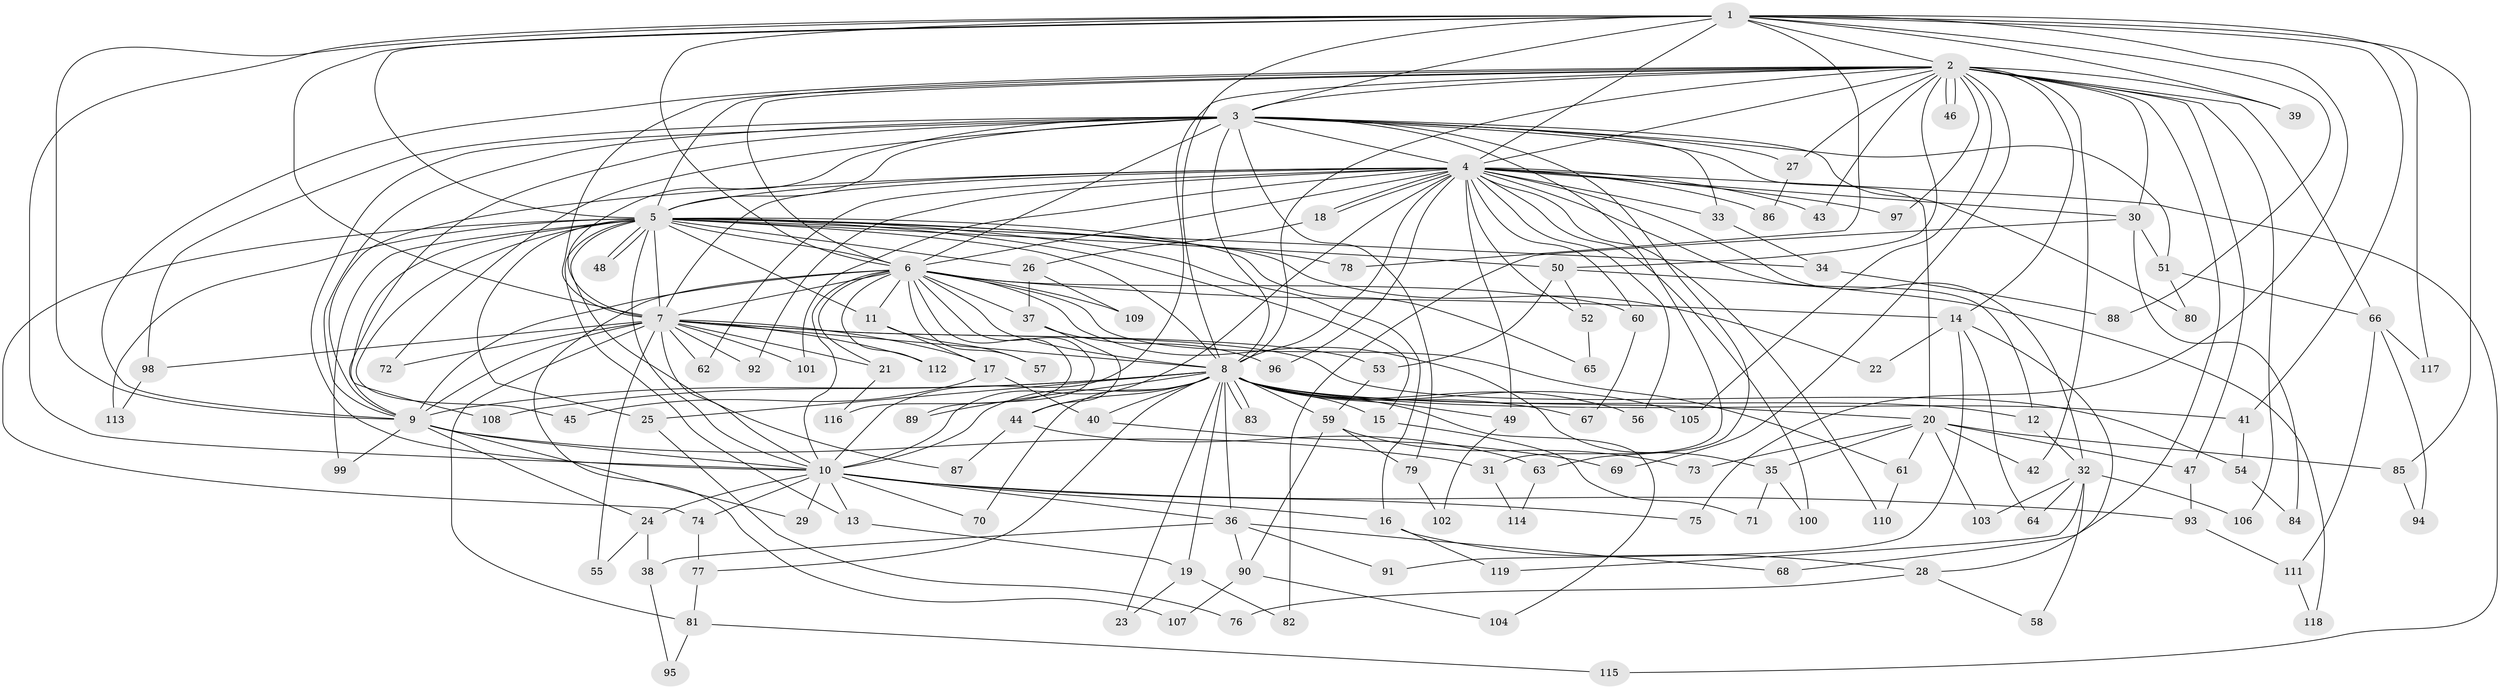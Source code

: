 // coarse degree distribution, {15: 0.011111111111111112, 27: 0.022222222222222223, 19: 0.011111111111111112, 28: 0.011111111111111112, 25: 0.011111111111111112, 20: 0.022222222222222223, 17: 0.011111111111111112, 6: 0.03333333333333333, 3: 0.14444444444444443, 5: 0.06666666666666667, 8: 0.011111111111111112, 4: 0.06666666666666667, 10: 0.011111111111111112, 2: 0.5333333333333333, 7: 0.022222222222222223, 1: 0.011111111111111112}
// Generated by graph-tools (version 1.1) at 2025/51/02/27/25 19:51:52]
// undirected, 119 vertices, 263 edges
graph export_dot {
graph [start="1"]
  node [color=gray90,style=filled];
  1;
  2;
  3;
  4;
  5;
  6;
  7;
  8;
  9;
  10;
  11;
  12;
  13;
  14;
  15;
  16;
  17;
  18;
  19;
  20;
  21;
  22;
  23;
  24;
  25;
  26;
  27;
  28;
  29;
  30;
  31;
  32;
  33;
  34;
  35;
  36;
  37;
  38;
  39;
  40;
  41;
  42;
  43;
  44;
  45;
  46;
  47;
  48;
  49;
  50;
  51;
  52;
  53;
  54;
  55;
  56;
  57;
  58;
  59;
  60;
  61;
  62;
  63;
  64;
  65;
  66;
  67;
  68;
  69;
  70;
  71;
  72;
  73;
  74;
  75;
  76;
  77;
  78;
  79;
  80;
  81;
  82;
  83;
  84;
  85;
  86;
  87;
  88;
  89;
  90;
  91;
  92;
  93;
  94;
  95;
  96;
  97;
  98;
  99;
  100;
  101;
  102;
  103;
  104;
  105;
  106;
  107;
  108;
  109;
  110;
  111;
  112;
  113;
  114;
  115;
  116;
  117;
  118;
  119;
  1 -- 2;
  1 -- 3;
  1 -- 4;
  1 -- 5;
  1 -- 6;
  1 -- 7;
  1 -- 8;
  1 -- 9;
  1 -- 10;
  1 -- 39;
  1 -- 41;
  1 -- 75;
  1 -- 78;
  1 -- 85;
  1 -- 88;
  1 -- 117;
  2 -- 3;
  2 -- 4;
  2 -- 5;
  2 -- 6;
  2 -- 7;
  2 -- 8;
  2 -- 9;
  2 -- 10;
  2 -- 14;
  2 -- 27;
  2 -- 30;
  2 -- 39;
  2 -- 42;
  2 -- 43;
  2 -- 46;
  2 -- 46;
  2 -- 47;
  2 -- 50;
  2 -- 66;
  2 -- 68;
  2 -- 69;
  2 -- 97;
  2 -- 105;
  2 -- 106;
  3 -- 4;
  3 -- 5;
  3 -- 6;
  3 -- 7;
  3 -- 8;
  3 -- 9;
  3 -- 10;
  3 -- 20;
  3 -- 27;
  3 -- 31;
  3 -- 33;
  3 -- 51;
  3 -- 63;
  3 -- 72;
  3 -- 79;
  3 -- 80;
  3 -- 98;
  3 -- 108;
  4 -- 5;
  4 -- 6;
  4 -- 7;
  4 -- 8;
  4 -- 9;
  4 -- 10;
  4 -- 12;
  4 -- 18;
  4 -- 18;
  4 -- 30;
  4 -- 32;
  4 -- 33;
  4 -- 43;
  4 -- 49;
  4 -- 52;
  4 -- 56;
  4 -- 60;
  4 -- 62;
  4 -- 86;
  4 -- 92;
  4 -- 96;
  4 -- 97;
  4 -- 100;
  4 -- 101;
  4 -- 110;
  4 -- 115;
  5 -- 6;
  5 -- 7;
  5 -- 8;
  5 -- 9;
  5 -- 10;
  5 -- 11;
  5 -- 13;
  5 -- 15;
  5 -- 16;
  5 -- 22;
  5 -- 25;
  5 -- 26;
  5 -- 34;
  5 -- 45;
  5 -- 48;
  5 -- 48;
  5 -- 50;
  5 -- 65;
  5 -- 74;
  5 -- 78;
  5 -- 87;
  5 -- 99;
  5 -- 113;
  6 -- 7;
  6 -- 8;
  6 -- 9;
  6 -- 10;
  6 -- 11;
  6 -- 14;
  6 -- 21;
  6 -- 35;
  6 -- 37;
  6 -- 57;
  6 -- 60;
  6 -- 61;
  6 -- 89;
  6 -- 107;
  6 -- 109;
  6 -- 112;
  6 -- 116;
  7 -- 8;
  7 -- 9;
  7 -- 10;
  7 -- 17;
  7 -- 21;
  7 -- 53;
  7 -- 54;
  7 -- 55;
  7 -- 62;
  7 -- 72;
  7 -- 81;
  7 -- 92;
  7 -- 98;
  7 -- 101;
  7 -- 112;
  8 -- 9;
  8 -- 10;
  8 -- 12;
  8 -- 15;
  8 -- 19;
  8 -- 20;
  8 -- 23;
  8 -- 25;
  8 -- 36;
  8 -- 40;
  8 -- 41;
  8 -- 44;
  8 -- 49;
  8 -- 56;
  8 -- 59;
  8 -- 67;
  8 -- 70;
  8 -- 77;
  8 -- 83;
  8 -- 83;
  8 -- 89;
  8 -- 104;
  8 -- 105;
  8 -- 108;
  9 -- 10;
  9 -- 24;
  9 -- 29;
  9 -- 31;
  9 -- 99;
  10 -- 13;
  10 -- 16;
  10 -- 24;
  10 -- 29;
  10 -- 36;
  10 -- 70;
  10 -- 74;
  10 -- 75;
  10 -- 93;
  11 -- 17;
  11 -- 57;
  12 -- 32;
  13 -- 19;
  14 -- 22;
  14 -- 28;
  14 -- 64;
  14 -- 91;
  15 -- 71;
  16 -- 28;
  16 -- 119;
  17 -- 40;
  17 -- 45;
  18 -- 26;
  19 -- 23;
  19 -- 82;
  20 -- 35;
  20 -- 42;
  20 -- 47;
  20 -- 61;
  20 -- 73;
  20 -- 85;
  20 -- 103;
  21 -- 116;
  24 -- 38;
  24 -- 55;
  25 -- 76;
  26 -- 37;
  26 -- 109;
  27 -- 86;
  28 -- 58;
  28 -- 76;
  30 -- 51;
  30 -- 82;
  30 -- 84;
  31 -- 114;
  32 -- 58;
  32 -- 64;
  32 -- 103;
  32 -- 106;
  32 -- 119;
  33 -- 34;
  34 -- 88;
  35 -- 71;
  35 -- 100;
  36 -- 38;
  36 -- 68;
  36 -- 90;
  36 -- 91;
  37 -- 44;
  37 -- 96;
  38 -- 95;
  40 -- 69;
  41 -- 54;
  44 -- 63;
  44 -- 87;
  47 -- 93;
  49 -- 102;
  50 -- 52;
  50 -- 53;
  50 -- 118;
  51 -- 66;
  51 -- 80;
  52 -- 65;
  53 -- 59;
  54 -- 84;
  59 -- 73;
  59 -- 79;
  59 -- 90;
  60 -- 67;
  61 -- 110;
  63 -- 114;
  66 -- 94;
  66 -- 111;
  66 -- 117;
  74 -- 77;
  77 -- 81;
  79 -- 102;
  81 -- 95;
  81 -- 115;
  85 -- 94;
  90 -- 104;
  90 -- 107;
  93 -- 111;
  98 -- 113;
  111 -- 118;
}
